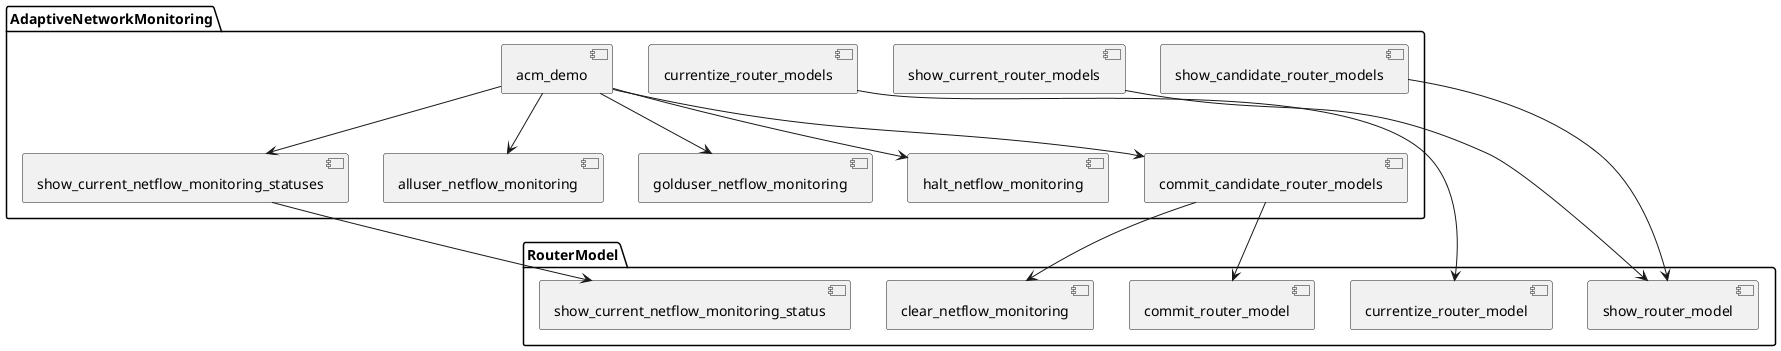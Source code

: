 @startuml

package "AdaptiveNetworkMonitoring" {
  [currentize_router_models]
  [show_current_netflow_monitoring_statuses]
  [show_current_router_models]
  [show_candidate_router_models]
  [alluser_netflow_monitoring]
  [golduser_netflow_monitoring]
  [halt_netflow_monitoring]
  [commit_candidate_router_models]
  [acm_demo]
}

package "RouterModel" {
  [currentize_router_model]
  [show_current_netflow_monitoring_status]
  [show_router_model]
  [clear_netflow_monitoring]
  [commit_router_model]
}

[acm_demo] --> [halt_netflow_monitoring]
[acm_demo] --> [alluser_netflow_monitoring]
[acm_demo] --> [golduser_netflow_monitoring]
[acm_demo] --> [commit_candidate_router_models]
[acm_demo] --> [show_current_netflow_monitoring_statuses]

[currentize_router_models] --> [currentize_router_model]

[show_current_netflow_monitoring_statuses] --> [show_current_netflow_monitoring_status]

[show_current_router_models] --> [show_router_model]
[show_candidate_router_models] --> [show_router_model]

[commit_candidate_router_models] --> [clear_netflow_monitoring]
[commit_candidate_router_models] --> [commit_router_model]

@enduml
